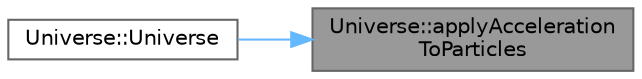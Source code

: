 digraph "Universe::applyAccelerationToParticles"
{
 // LATEX_PDF_SIZE
  bgcolor="transparent";
  edge [fontname=Helvetica,fontsize=10,labelfontname=Helvetica,labelfontsize=10];
  node [fontname=Helvetica,fontsize=10,shape=box,height=0.2,width=0.4];
  rankdir="RL";
  Node1 [id="Node000001",label="Universe::applyAcceleration\lToParticles",height=0.2,width=0.4,color="gray40", fillcolor="grey60", style="filled", fontcolor="black",tooltip="Sum an acceleration contribution to the actual acceleration of all particles."];
  Node1 -> Node2 [id="edge1_Node000001_Node000002",dir="back",color="steelblue1",style="solid",tooltip=" "];
  Node2 [id="Node000002",label="Universe::Universe",height=0.2,width=0.4,color="grey40", fillcolor="white", style="filled",URL="$classUniverse.html#a766b92a7c15bd1ec4f4f1fc3899bed00",tooltip="Initialize universe."];
}
